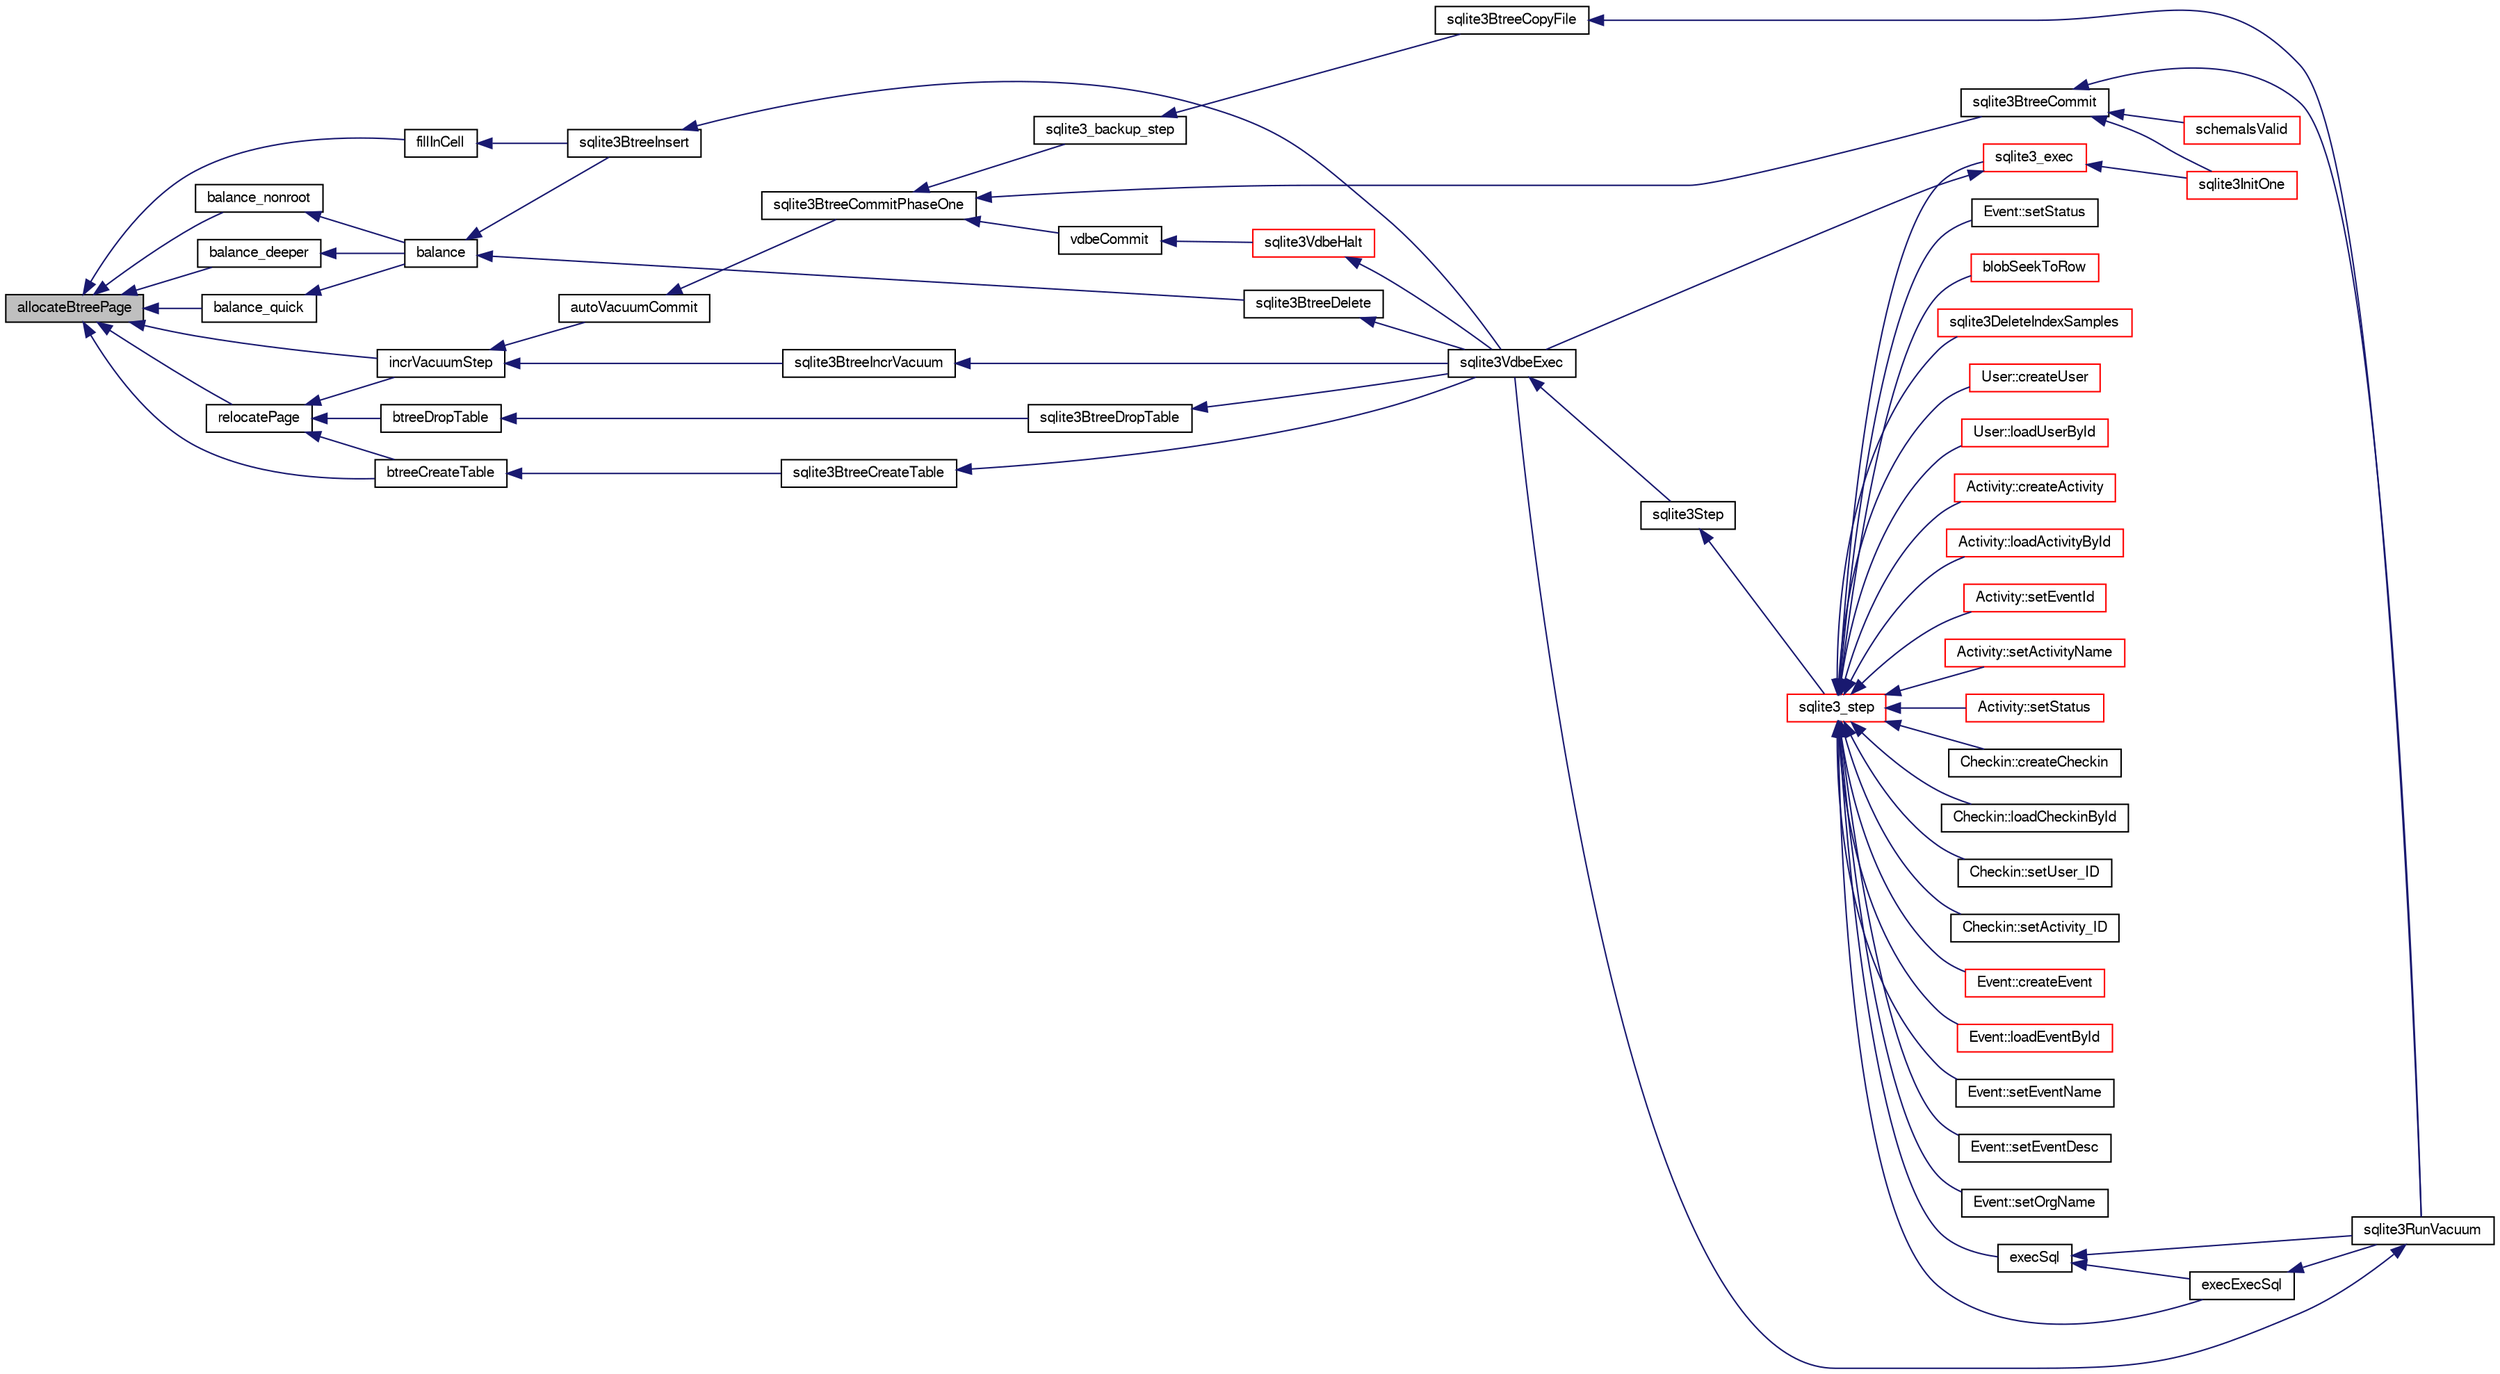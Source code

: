 digraph "allocateBtreePage"
{
  edge [fontname="FreeSans",fontsize="10",labelfontname="FreeSans",labelfontsize="10"];
  node [fontname="FreeSans",fontsize="10",shape=record];
  rankdir="LR";
  Node5334 [label="allocateBtreePage",height=0.2,width=0.4,color="black", fillcolor="grey75", style="filled", fontcolor="black"];
  Node5334 -> Node5335 [dir="back",color="midnightblue",fontsize="10",style="solid",fontname="FreeSans"];
  Node5335 [label="relocatePage",height=0.2,width=0.4,color="black", fillcolor="white", style="filled",URL="$sqlite3_8c.html#af8fb5934ff87b02845c89350c57fd2bc"];
  Node5335 -> Node5336 [dir="back",color="midnightblue",fontsize="10",style="solid",fontname="FreeSans"];
  Node5336 [label="incrVacuumStep",height=0.2,width=0.4,color="black", fillcolor="white", style="filled",URL="$sqlite3_8c.html#a68a85130a567f1700dc0907ec9227892"];
  Node5336 -> Node5337 [dir="back",color="midnightblue",fontsize="10",style="solid",fontname="FreeSans"];
  Node5337 [label="sqlite3BtreeIncrVacuum",height=0.2,width=0.4,color="black", fillcolor="white", style="filled",URL="$sqlite3_8c.html#a0b4c98acfd785fc6d5dc5c3237030318"];
  Node5337 -> Node5338 [dir="back",color="midnightblue",fontsize="10",style="solid",fontname="FreeSans"];
  Node5338 [label="sqlite3VdbeExec",height=0.2,width=0.4,color="black", fillcolor="white", style="filled",URL="$sqlite3_8c.html#a8ce40a614bdc56719c4d642b1e4dfb21"];
  Node5338 -> Node5339 [dir="back",color="midnightblue",fontsize="10",style="solid",fontname="FreeSans"];
  Node5339 [label="sqlite3Step",height=0.2,width=0.4,color="black", fillcolor="white", style="filled",URL="$sqlite3_8c.html#a3f2872e873e2758a4beedad1d5113554"];
  Node5339 -> Node5340 [dir="back",color="midnightblue",fontsize="10",style="solid",fontname="FreeSans"];
  Node5340 [label="sqlite3_step",height=0.2,width=0.4,color="red", fillcolor="white", style="filled",URL="$sqlite3_8h.html#ac1e491ce36b7471eb28387f7d3c74334"];
  Node5340 -> Node5341 [dir="back",color="midnightblue",fontsize="10",style="solid",fontname="FreeSans"];
  Node5341 [label="Activity::createActivity",height=0.2,width=0.4,color="red", fillcolor="white", style="filled",URL="$classActivity.html#a813cc5e52c14ab49b39014c134e3425b"];
  Node5340 -> Node5344 [dir="back",color="midnightblue",fontsize="10",style="solid",fontname="FreeSans"];
  Node5344 [label="Activity::loadActivityById",height=0.2,width=0.4,color="red", fillcolor="white", style="filled",URL="$classActivity.html#abe4ffb4f08a47212ebf9013259d9e7fd"];
  Node5340 -> Node5346 [dir="back",color="midnightblue",fontsize="10",style="solid",fontname="FreeSans"];
  Node5346 [label="Activity::setEventId",height=0.2,width=0.4,color="red", fillcolor="white", style="filled",URL="$classActivity.html#adb1d0fd0d08f473e068f0a4086bfa9ca"];
  Node5340 -> Node5347 [dir="back",color="midnightblue",fontsize="10",style="solid",fontname="FreeSans"];
  Node5347 [label="Activity::setActivityName",height=0.2,width=0.4,color="red", fillcolor="white", style="filled",URL="$classActivity.html#a62dc3737b33915a36086f9dd26d16a81"];
  Node5340 -> Node5348 [dir="back",color="midnightblue",fontsize="10",style="solid",fontname="FreeSans"];
  Node5348 [label="Activity::setStatus",height=0.2,width=0.4,color="red", fillcolor="white", style="filled",URL="$classActivity.html#af618135a7738f4d2a7ee147a8ef912ea"];
  Node5340 -> Node5349 [dir="back",color="midnightblue",fontsize="10",style="solid",fontname="FreeSans"];
  Node5349 [label="Checkin::createCheckin",height=0.2,width=0.4,color="black", fillcolor="white", style="filled",URL="$classCheckin.html#a4e40acdf7fff0e607f6de4f24f3a163c"];
  Node5340 -> Node5350 [dir="back",color="midnightblue",fontsize="10",style="solid",fontname="FreeSans"];
  Node5350 [label="Checkin::loadCheckinById",height=0.2,width=0.4,color="black", fillcolor="white", style="filled",URL="$classCheckin.html#a3461f70ea6c68475225f2a07f78a21e0"];
  Node5340 -> Node5351 [dir="back",color="midnightblue",fontsize="10",style="solid",fontname="FreeSans"];
  Node5351 [label="Checkin::setUser_ID",height=0.2,width=0.4,color="black", fillcolor="white", style="filled",URL="$classCheckin.html#a76ab640f4f912876dbebf183db5359c6"];
  Node5340 -> Node5352 [dir="back",color="midnightblue",fontsize="10",style="solid",fontname="FreeSans"];
  Node5352 [label="Checkin::setActivity_ID",height=0.2,width=0.4,color="black", fillcolor="white", style="filled",URL="$classCheckin.html#ab2ff3ec2604ec73a42af25874a00b232"];
  Node5340 -> Node5353 [dir="back",color="midnightblue",fontsize="10",style="solid",fontname="FreeSans"];
  Node5353 [label="Event::createEvent",height=0.2,width=0.4,color="red", fillcolor="white", style="filled",URL="$classEvent.html#a77adb9f4a46ffb32c2d931f0691f5903"];
  Node5340 -> Node5354 [dir="back",color="midnightblue",fontsize="10",style="solid",fontname="FreeSans"];
  Node5354 [label="Event::loadEventById",height=0.2,width=0.4,color="red", fillcolor="white", style="filled",URL="$classEvent.html#afa66cea33f722dbeecb69cc98fdea055"];
  Node5340 -> Node5355 [dir="back",color="midnightblue",fontsize="10",style="solid",fontname="FreeSans"];
  Node5355 [label="Event::setEventName",height=0.2,width=0.4,color="black", fillcolor="white", style="filled",URL="$classEvent.html#a10596b6ca077df05184e30d62b08729d"];
  Node5340 -> Node5356 [dir="back",color="midnightblue",fontsize="10",style="solid",fontname="FreeSans"];
  Node5356 [label="Event::setEventDesc",height=0.2,width=0.4,color="black", fillcolor="white", style="filled",URL="$classEvent.html#ae36b8377dcae792f1c5c4726024c981b"];
  Node5340 -> Node5357 [dir="back",color="midnightblue",fontsize="10",style="solid",fontname="FreeSans"];
  Node5357 [label="Event::setOrgName",height=0.2,width=0.4,color="black", fillcolor="white", style="filled",URL="$classEvent.html#a19aac0f776bd764563a54977656cf680"];
  Node5340 -> Node5358 [dir="back",color="midnightblue",fontsize="10",style="solid",fontname="FreeSans"];
  Node5358 [label="Event::setStatus",height=0.2,width=0.4,color="black", fillcolor="white", style="filled",URL="$classEvent.html#ab0a6b9285af0f4172eb841e2b80f8972"];
  Node5340 -> Node5359 [dir="back",color="midnightblue",fontsize="10",style="solid",fontname="FreeSans"];
  Node5359 [label="blobSeekToRow",height=0.2,width=0.4,color="red", fillcolor="white", style="filled",URL="$sqlite3_8c.html#afff57e13332b98c8a44a7cebe38962ab"];
  Node5340 -> Node5362 [dir="back",color="midnightblue",fontsize="10",style="solid",fontname="FreeSans"];
  Node5362 [label="sqlite3DeleteIndexSamples",height=0.2,width=0.4,color="red", fillcolor="white", style="filled",URL="$sqlite3_8c.html#aaeda0302fbf61397ec009f65bed047ef"];
  Node5340 -> Node5531 [dir="back",color="midnightblue",fontsize="10",style="solid",fontname="FreeSans"];
  Node5531 [label="sqlite3_exec",height=0.2,width=0.4,color="red", fillcolor="white", style="filled",URL="$sqlite3_8h.html#a97487ec8150e0bcc8fa392ab8f0e24db"];
  Node5531 -> Node5338 [dir="back",color="midnightblue",fontsize="10",style="solid",fontname="FreeSans"];
  Node5531 -> Node5364 [dir="back",color="midnightblue",fontsize="10",style="solid",fontname="FreeSans"];
  Node5364 [label="sqlite3InitOne",height=0.2,width=0.4,color="red", fillcolor="white", style="filled",URL="$sqlite3_8c.html#ac4318b25df65269906b0379251fe9b85"];
  Node5340 -> Node5522 [dir="back",color="midnightblue",fontsize="10",style="solid",fontname="FreeSans"];
  Node5522 [label="execSql",height=0.2,width=0.4,color="black", fillcolor="white", style="filled",URL="$sqlite3_8c.html#a7d16651b98a110662f4c265eff0246cb"];
  Node5522 -> Node5523 [dir="back",color="midnightblue",fontsize="10",style="solid",fontname="FreeSans"];
  Node5523 [label="execExecSql",height=0.2,width=0.4,color="black", fillcolor="white", style="filled",URL="$sqlite3_8c.html#ac1be09a6c047f21133d16378d301e0d4"];
  Node5523 -> Node5524 [dir="back",color="midnightblue",fontsize="10",style="solid",fontname="FreeSans"];
  Node5524 [label="sqlite3RunVacuum",height=0.2,width=0.4,color="black", fillcolor="white", style="filled",URL="$sqlite3_8c.html#a5e83ddc7b3e7e8e79ad5d1fc92de1d2f"];
  Node5524 -> Node5338 [dir="back",color="midnightblue",fontsize="10",style="solid",fontname="FreeSans"];
  Node5522 -> Node5524 [dir="back",color="midnightblue",fontsize="10",style="solid",fontname="FreeSans"];
  Node5340 -> Node5523 [dir="back",color="midnightblue",fontsize="10",style="solid",fontname="FreeSans"];
  Node5340 -> Node5525 [dir="back",color="midnightblue",fontsize="10",style="solid",fontname="FreeSans"];
  Node5525 [label="User::createUser",height=0.2,width=0.4,color="red", fillcolor="white", style="filled",URL="$classUser.html#a22ed673939e8cc0a136130b809bba513"];
  Node5340 -> Node5526 [dir="back",color="midnightblue",fontsize="10",style="solid",fontname="FreeSans"];
  Node5526 [label="User::loadUserById",height=0.2,width=0.4,color="red", fillcolor="white", style="filled",URL="$classUser.html#a863377665b7fb83c5547dcf9727f5092"];
  Node5336 -> Node5599 [dir="back",color="midnightblue",fontsize="10",style="solid",fontname="FreeSans"];
  Node5599 [label="autoVacuumCommit",height=0.2,width=0.4,color="black", fillcolor="white", style="filled",URL="$sqlite3_8c.html#a809d22c6311135ae3048adf41febaef0"];
  Node5599 -> Node5600 [dir="back",color="midnightblue",fontsize="10",style="solid",fontname="FreeSans"];
  Node5600 [label="sqlite3BtreeCommitPhaseOne",height=0.2,width=0.4,color="black", fillcolor="white", style="filled",URL="$sqlite3_8c.html#ae266cba101e64ad99a166f237532e262"];
  Node5600 -> Node5601 [dir="back",color="midnightblue",fontsize="10",style="solid",fontname="FreeSans"];
  Node5601 [label="sqlite3BtreeCommit",height=0.2,width=0.4,color="black", fillcolor="white", style="filled",URL="$sqlite3_8c.html#a8e56ab314556935f9f73080147d26419"];
  Node5601 -> Node5364 [dir="back",color="midnightblue",fontsize="10",style="solid",fontname="FreeSans"];
  Node5601 -> Node5549 [dir="back",color="midnightblue",fontsize="10",style="solid",fontname="FreeSans"];
  Node5549 [label="schemaIsValid",height=0.2,width=0.4,color="red", fillcolor="white", style="filled",URL="$sqlite3_8c.html#a7c466fe28e7ca6f46b8bf72c46d9738d"];
  Node5601 -> Node5524 [dir="back",color="midnightblue",fontsize="10",style="solid",fontname="FreeSans"];
  Node5600 -> Node5551 [dir="back",color="midnightblue",fontsize="10",style="solid",fontname="FreeSans"];
  Node5551 [label="sqlite3_backup_step",height=0.2,width=0.4,color="black", fillcolor="white", style="filled",URL="$sqlite3_8h.html#a1699b75e98d082eebc465a9e64c35269"];
  Node5551 -> Node5552 [dir="back",color="midnightblue",fontsize="10",style="solid",fontname="FreeSans"];
  Node5552 [label="sqlite3BtreeCopyFile",height=0.2,width=0.4,color="black", fillcolor="white", style="filled",URL="$sqlite3_8c.html#a4d9e19a79f0d5c1dfcef0bd137ae83f9"];
  Node5552 -> Node5524 [dir="back",color="midnightblue",fontsize="10",style="solid",fontname="FreeSans"];
  Node5600 -> Node5602 [dir="back",color="midnightblue",fontsize="10",style="solid",fontname="FreeSans"];
  Node5602 [label="vdbeCommit",height=0.2,width=0.4,color="black", fillcolor="white", style="filled",URL="$sqlite3_8c.html#a5d7f1e0625451b987728f600cfe1b92d"];
  Node5602 -> Node5557 [dir="back",color="midnightblue",fontsize="10",style="solid",fontname="FreeSans"];
  Node5557 [label="sqlite3VdbeHalt",height=0.2,width=0.4,color="red", fillcolor="white", style="filled",URL="$sqlite3_8c.html#a8d1d99703d999190fbc35ecc981cb709"];
  Node5557 -> Node5338 [dir="back",color="midnightblue",fontsize="10",style="solid",fontname="FreeSans"];
  Node5335 -> Node5603 [dir="back",color="midnightblue",fontsize="10",style="solid",fontname="FreeSans"];
  Node5603 [label="btreeCreateTable",height=0.2,width=0.4,color="black", fillcolor="white", style="filled",URL="$sqlite3_8c.html#a48e09eaac366a6b585edd02553872954"];
  Node5603 -> Node5604 [dir="back",color="midnightblue",fontsize="10",style="solid",fontname="FreeSans"];
  Node5604 [label="sqlite3BtreeCreateTable",height=0.2,width=0.4,color="black", fillcolor="white", style="filled",URL="$sqlite3_8c.html#a1a9ef91a0faff12254ec3f58cade3291"];
  Node5604 -> Node5338 [dir="back",color="midnightblue",fontsize="10",style="solid",fontname="FreeSans"];
  Node5335 -> Node5605 [dir="back",color="midnightblue",fontsize="10",style="solid",fontname="FreeSans"];
  Node5605 [label="btreeDropTable",height=0.2,width=0.4,color="black", fillcolor="white", style="filled",URL="$sqlite3_8c.html#abba4061ea34842db278e91f537d2c2ff"];
  Node5605 -> Node5606 [dir="back",color="midnightblue",fontsize="10",style="solid",fontname="FreeSans"];
  Node5606 [label="sqlite3BtreeDropTable",height=0.2,width=0.4,color="black", fillcolor="white", style="filled",URL="$sqlite3_8c.html#a7b9a218bc08d8acfc94b74ea5c47eaa8"];
  Node5606 -> Node5338 [dir="back",color="midnightblue",fontsize="10",style="solid",fontname="FreeSans"];
  Node5334 -> Node5336 [dir="back",color="midnightblue",fontsize="10",style="solid",fontname="FreeSans"];
  Node5334 -> Node5607 [dir="back",color="midnightblue",fontsize="10",style="solid",fontname="FreeSans"];
  Node5607 [label="fillInCell",height=0.2,width=0.4,color="black", fillcolor="white", style="filled",URL="$sqlite3_8c.html#ab66a77004cf93954f2aae7e52a4e51a7"];
  Node5607 -> Node5608 [dir="back",color="midnightblue",fontsize="10",style="solid",fontname="FreeSans"];
  Node5608 [label="sqlite3BtreeInsert",height=0.2,width=0.4,color="black", fillcolor="white", style="filled",URL="$sqlite3_8c.html#aa6c6b68ed28d38984e5fa329794d7f02"];
  Node5608 -> Node5338 [dir="back",color="midnightblue",fontsize="10",style="solid",fontname="FreeSans"];
  Node5334 -> Node5609 [dir="back",color="midnightblue",fontsize="10",style="solid",fontname="FreeSans"];
  Node5609 [label="balance_quick",height=0.2,width=0.4,color="black", fillcolor="white", style="filled",URL="$sqlite3_8c.html#a92f1869a02b8b9196e5ea7ed2e61c328"];
  Node5609 -> Node5610 [dir="back",color="midnightblue",fontsize="10",style="solid",fontname="FreeSans"];
  Node5610 [label="balance",height=0.2,width=0.4,color="black", fillcolor="white", style="filled",URL="$sqlite3_8c.html#a173f7c872fb68ccd3a20440d640b66c7"];
  Node5610 -> Node5608 [dir="back",color="midnightblue",fontsize="10",style="solid",fontname="FreeSans"];
  Node5610 -> Node5611 [dir="back",color="midnightblue",fontsize="10",style="solid",fontname="FreeSans"];
  Node5611 [label="sqlite3BtreeDelete",height=0.2,width=0.4,color="black", fillcolor="white", style="filled",URL="$sqlite3_8c.html#a65c40cd7ec987dbd25392a180f388fe7"];
  Node5611 -> Node5338 [dir="back",color="midnightblue",fontsize="10",style="solid",fontname="FreeSans"];
  Node5334 -> Node5612 [dir="back",color="midnightblue",fontsize="10",style="solid",fontname="FreeSans"];
  Node5612 [label="balance_nonroot",height=0.2,width=0.4,color="black", fillcolor="white", style="filled",URL="$sqlite3_8c.html#a513ba5c0beb3462a4b60064469f1539d"];
  Node5612 -> Node5610 [dir="back",color="midnightblue",fontsize="10",style="solid",fontname="FreeSans"];
  Node5334 -> Node5613 [dir="back",color="midnightblue",fontsize="10",style="solid",fontname="FreeSans"];
  Node5613 [label="balance_deeper",height=0.2,width=0.4,color="black", fillcolor="white", style="filled",URL="$sqlite3_8c.html#af8eafba12a6ebc987cf6ae89f4cce1a8"];
  Node5613 -> Node5610 [dir="back",color="midnightblue",fontsize="10",style="solid",fontname="FreeSans"];
  Node5334 -> Node5603 [dir="back",color="midnightblue",fontsize="10",style="solid",fontname="FreeSans"];
}
